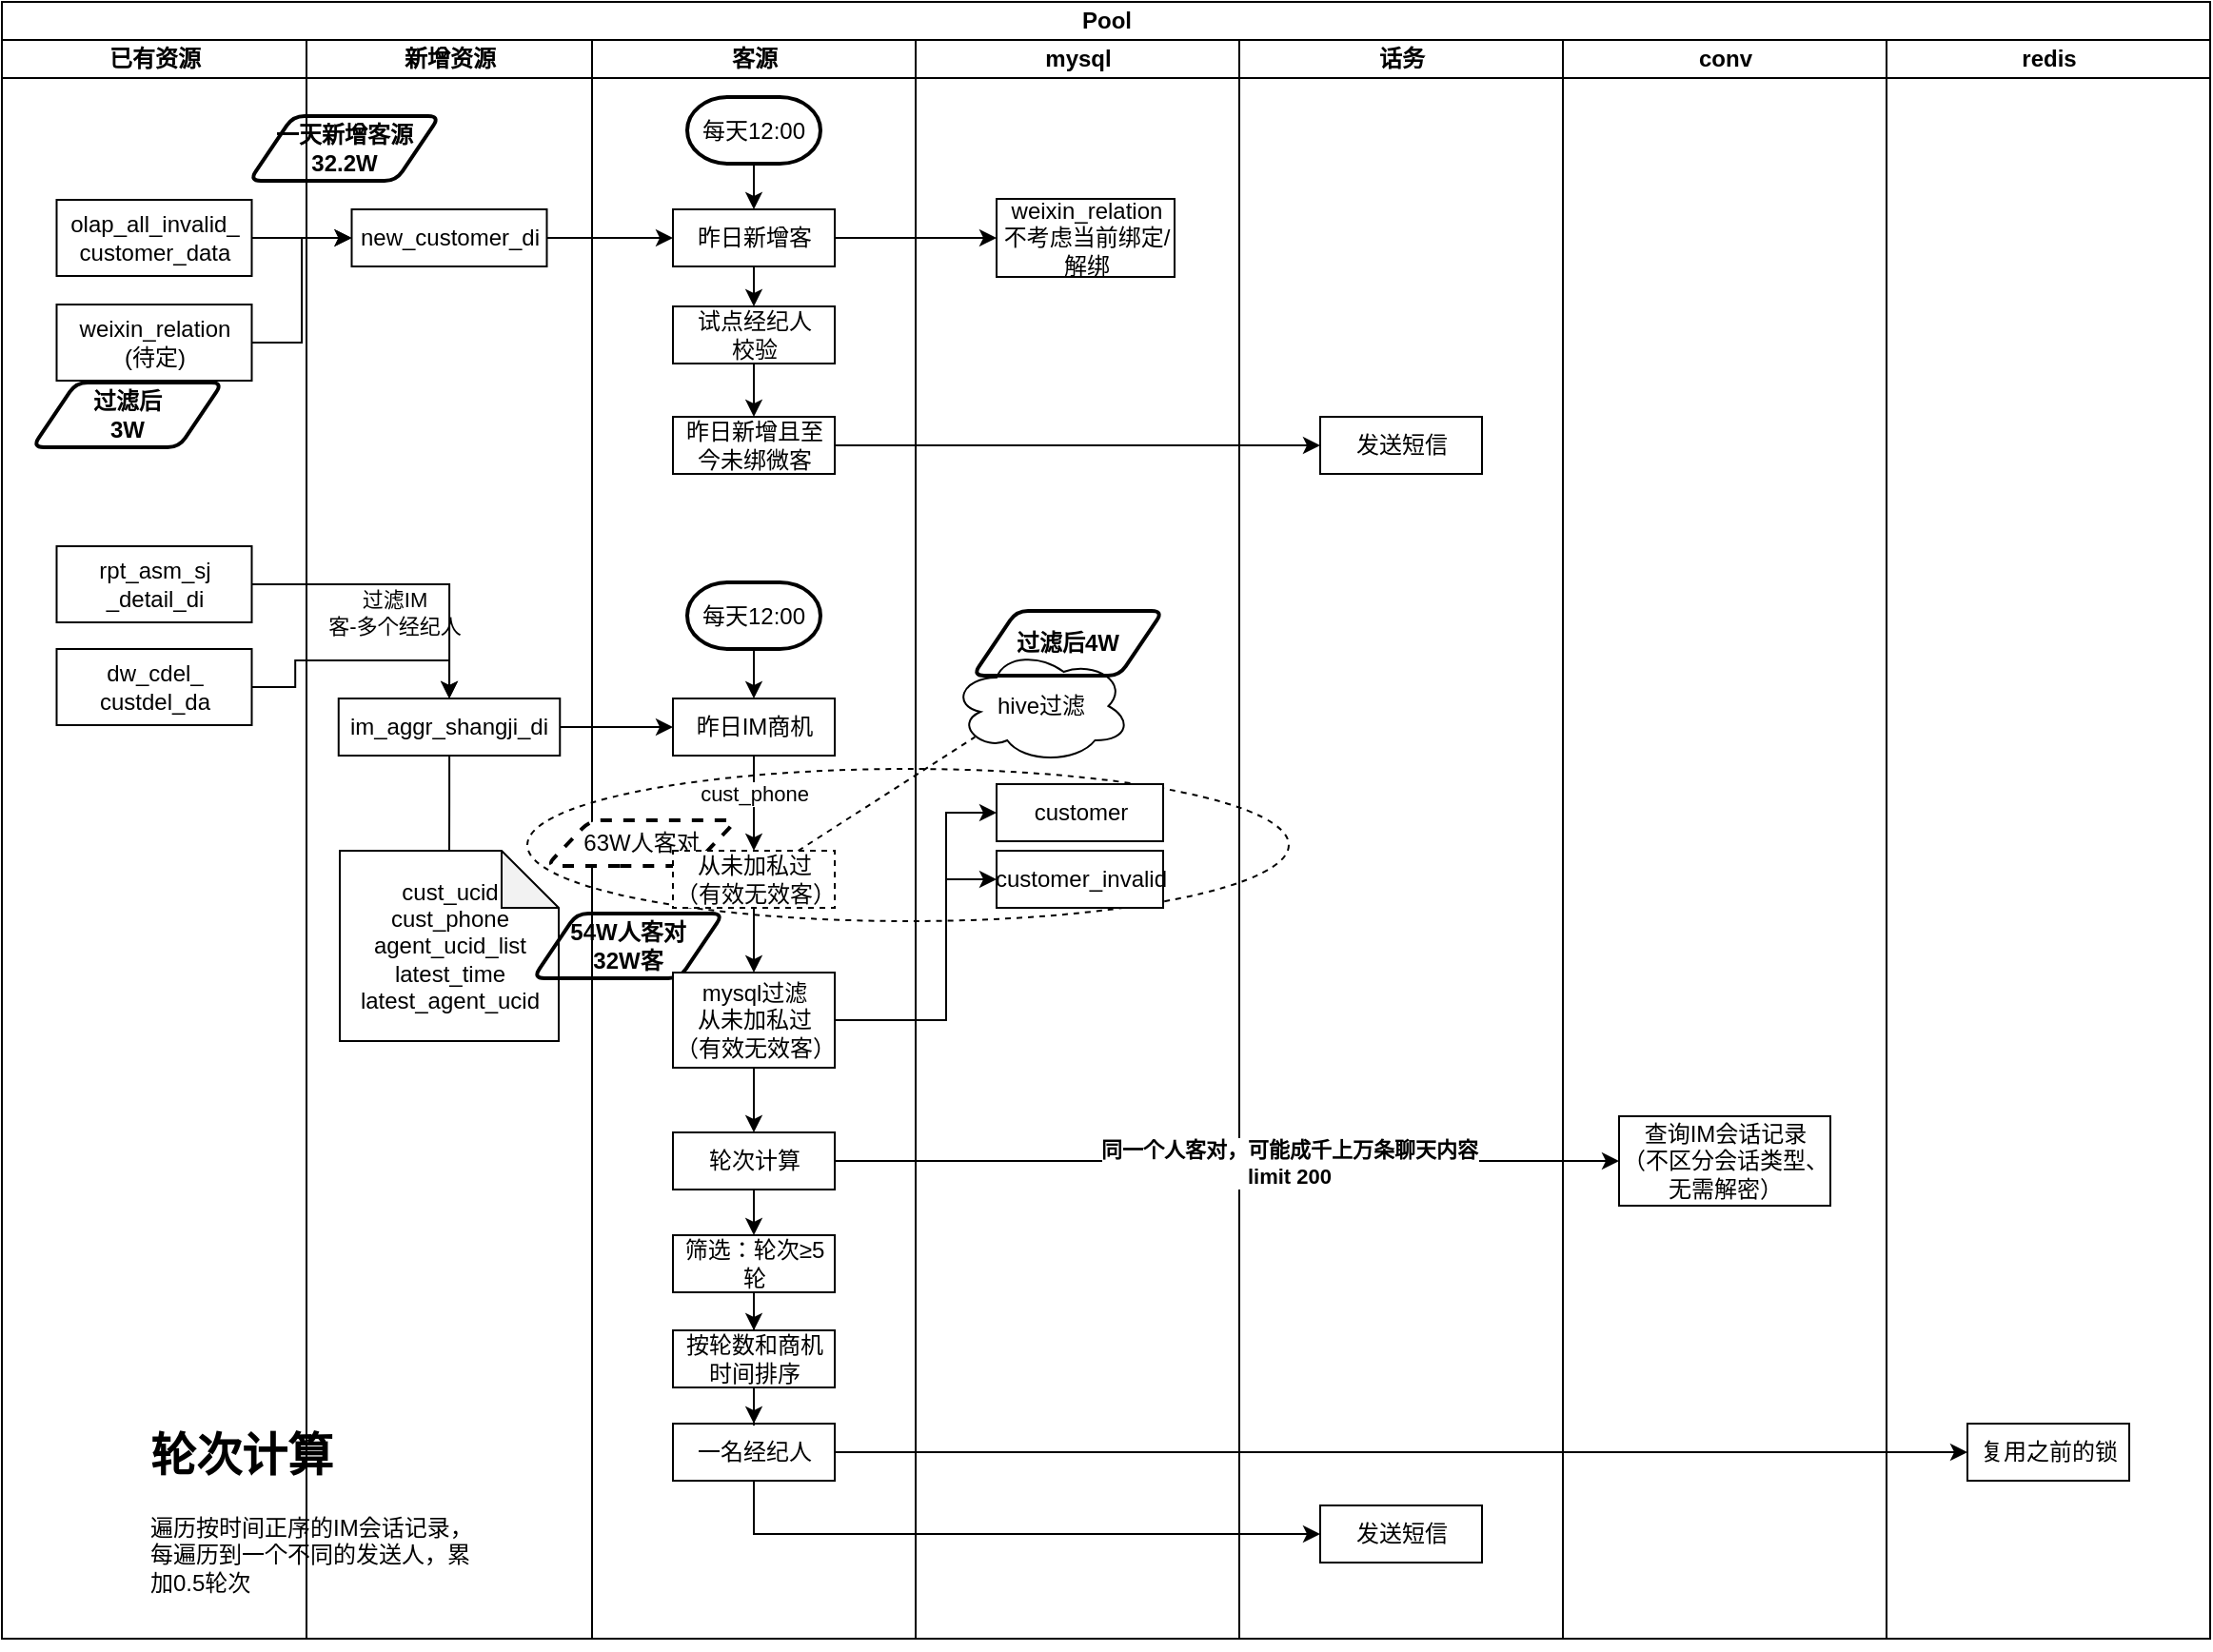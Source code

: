 <mxfile version="24.6.5" type="github">
  <diagram name="第 1 页" id="zzoMLaYJgZ_6w3f55oP_">
    <mxGraphModel dx="1434" dy="756" grid="1" gridSize="10" guides="1" tooltips="1" connect="1" arrows="1" fold="1" page="1" pageScale="1" pageWidth="827" pageHeight="1169" math="0" shadow="0">
      <root>
        <mxCell id="0" />
        <mxCell id="1" parent="0" />
        <mxCell id="JoWzsIIH0mBIpSpsmLhF-4" value="&lt;h1 style=&quot;margin-top: 0px;&quot;&gt;轮次计算&lt;/h1&gt;&lt;p&gt;遍历按时间正序的IM会话记录，每遍历到一个不同的发送人，累加0.5轮次&lt;/p&gt;" style="text;html=1;whiteSpace=wrap;overflow=hidden;rounded=0;movable=1;resizable=1;rotatable=1;deletable=1;editable=1;locked=0;connectable=1;" vertex="1" parent="1">
          <mxGeometry x="310" y="853" width="180" height="120" as="geometry" />
        </mxCell>
        <mxCell id="JoWzsIIH0mBIpSpsmLhF-8" value="" style="ellipse;whiteSpace=wrap;html=1;fillColor=none;dashed=1;" vertex="1" parent="1">
          <mxGeometry x="510" y="513" width="400" height="80" as="geometry" />
        </mxCell>
        <mxCell id="J_oKU9sIPk25eqEcuQ5v-1" value="Pool" style="swimlane;childLayout=stackLayout;resizeParent=1;resizeParentMax=0;startSize=20;html=1;" parent="1" vertex="1">
          <mxGeometry x="234" y="110" width="1160" height="860" as="geometry" />
        </mxCell>
        <mxCell id="J_oKU9sIPk25eqEcuQ5v-2" value="已有资源" style="swimlane;startSize=20;html=1;" parent="J_oKU9sIPk25eqEcuQ5v-1" vertex="1">
          <mxGeometry y="20" width="160" height="840" as="geometry" />
        </mxCell>
        <mxCell id="J_oKU9sIPk25eqEcuQ5v-27" value="rpt_asm_sj&lt;div&gt;_detail_di&lt;/div&gt;" style="rounded=0;whiteSpace=wrap;html=1;" parent="J_oKU9sIPk25eqEcuQ5v-2" vertex="1">
          <mxGeometry x="28.75" y="266" width="102.5" height="40" as="geometry" />
        </mxCell>
        <mxCell id="JoWzsIIH0mBIpSpsmLhF-5" value="dw_cdel_&lt;div&gt;custdel_da&lt;/div&gt;" style="rounded=0;whiteSpace=wrap;html=1;" vertex="1" parent="J_oKU9sIPk25eqEcuQ5v-2">
          <mxGeometry x="28.75" y="320" width="102.5" height="40" as="geometry" />
        </mxCell>
        <mxCell id="JoWzsIIH0mBIpSpsmLhF-25" value="过滤后&lt;div&gt;3W&lt;/div&gt;" style="shape=parallelogram;html=1;strokeWidth=2;perimeter=parallelogramPerimeter;whiteSpace=wrap;rounded=1;arcSize=12;size=0.23;fillColor=none;fontStyle=1" vertex="1" parent="J_oKU9sIPk25eqEcuQ5v-2">
          <mxGeometry x="16" y="180" width="100" height="34" as="geometry" />
        </mxCell>
        <mxCell id="J_oKU9sIPk25eqEcuQ5v-3" value="新增资源" style="swimlane;startSize=20;html=1;" parent="J_oKU9sIPk25eqEcuQ5v-1" vertex="1">
          <mxGeometry x="160" y="20" width="150" height="840" as="geometry" />
        </mxCell>
        <mxCell id="JoWzsIIH0mBIpSpsmLhF-1" style="edgeStyle=orthogonalEdgeStyle;rounded=0;orthogonalLoop=1;jettySize=auto;html=1;endArrow=none;endFill=0;" edge="1" parent="J_oKU9sIPk25eqEcuQ5v-3" source="J_oKU9sIPk25eqEcuQ5v-39" target="J_oKU9sIPk25eqEcuQ5v-63">
          <mxGeometry relative="1" as="geometry" />
        </mxCell>
        <mxCell id="J_oKU9sIPk25eqEcuQ5v-39" value="im_aggr_shangji_di" style="rounded=0;whiteSpace=wrap;html=1;" parent="J_oKU9sIPk25eqEcuQ5v-3" vertex="1">
          <mxGeometry x="16.88" y="346" width="116.25" height="30" as="geometry" />
        </mxCell>
        <mxCell id="J_oKU9sIPk25eqEcuQ5v-63" value="cust_ucid&lt;div&gt;cust_phone&lt;/div&gt;&lt;div&gt;agent_ucid_list&lt;/div&gt;&lt;div&gt;latest_time&lt;/div&gt;&lt;div&gt;latest_agent_ucid&lt;/div&gt;" style="shape=note;whiteSpace=wrap;html=1;backgroundOutline=1;darkOpacity=0.05;" parent="J_oKU9sIPk25eqEcuQ5v-3" vertex="1">
          <mxGeometry x="17.5" y="426" width="115" height="100" as="geometry" />
        </mxCell>
        <mxCell id="JoWzsIIH0mBIpSpsmLhF-21" value="一天新增客源&lt;div&gt;32.2W&lt;/div&gt;" style="shape=parallelogram;html=1;strokeWidth=2;perimeter=parallelogramPerimeter;whiteSpace=wrap;rounded=1;arcSize=12;size=0.23;fillColor=none;fontStyle=1" vertex="1" parent="J_oKU9sIPk25eqEcuQ5v-3">
          <mxGeometry x="-30" y="40" width="100" height="34" as="geometry" />
        </mxCell>
        <mxCell id="J_oKU9sIPk25eqEcuQ5v-4" value="客源" style="swimlane;startSize=20;html=1;" parent="J_oKU9sIPk25eqEcuQ5v-1" vertex="1">
          <mxGeometry x="310" y="20" width="170" height="840" as="geometry" />
        </mxCell>
        <mxCell id="JoWzsIIH0mBIpSpsmLhF-3" value="63W人客对" style="shape=parallelogram;html=1;strokeWidth=2;perimeter=parallelogramPerimeter;whiteSpace=wrap;rounded=1;arcSize=12;size=0.23;dashed=1;" vertex="1" parent="J_oKU9sIPk25eqEcuQ5v-4">
          <mxGeometry x="-24" y="410" width="100" height="24" as="geometry" />
        </mxCell>
        <mxCell id="J_oKU9sIPk25eqEcuQ5v-20" value="每天12:00" style="strokeWidth=2;html=1;shape=mxgraph.flowchart.terminator;whiteSpace=wrap;" parent="J_oKU9sIPk25eqEcuQ5v-4" vertex="1">
          <mxGeometry x="50" y="30" width="70" height="35" as="geometry" />
        </mxCell>
        <mxCell id="J_oKU9sIPk25eqEcuQ5v-43" style="edgeStyle=orthogonalEdgeStyle;rounded=0;orthogonalLoop=1;jettySize=auto;html=1;" parent="J_oKU9sIPk25eqEcuQ5v-4" source="J_oKU9sIPk25eqEcuQ5v-29" target="J_oKU9sIPk25eqEcuQ5v-32" edge="1">
          <mxGeometry relative="1" as="geometry" />
        </mxCell>
        <mxCell id="J_oKU9sIPk25eqEcuQ5v-29" value="每天12:00" style="strokeWidth=2;html=1;shape=mxgraph.flowchart.terminator;whiteSpace=wrap;" parent="J_oKU9sIPk25eqEcuQ5v-4" vertex="1">
          <mxGeometry x="50" y="285" width="70" height="35" as="geometry" />
        </mxCell>
        <mxCell id="J_oKU9sIPk25eqEcuQ5v-37" style="edgeStyle=orthogonalEdgeStyle;rounded=0;orthogonalLoop=1;jettySize=auto;html=1;" parent="J_oKU9sIPk25eqEcuQ5v-4" source="J_oKU9sIPk25eqEcuQ5v-32" target="J_oKU9sIPk25eqEcuQ5v-36" edge="1">
          <mxGeometry relative="1" as="geometry" />
        </mxCell>
        <mxCell id="J_oKU9sIPk25eqEcuQ5v-38" value="cust_phone" style="edgeLabel;html=1;align=center;verticalAlign=middle;resizable=0;points=[];" parent="J_oKU9sIPk25eqEcuQ5v-37" vertex="1" connectable="0">
          <mxGeometry x="-0.36" y="-4" relative="1" as="geometry">
            <mxPoint x="4" y="4" as="offset" />
          </mxGeometry>
        </mxCell>
        <mxCell id="J_oKU9sIPk25eqEcuQ5v-32" value="昨日IM商机" style="rounded=0;whiteSpace=wrap;html=1;" parent="J_oKU9sIPk25eqEcuQ5v-4" vertex="1">
          <mxGeometry x="42.5" y="346" width="85" height="30" as="geometry" />
        </mxCell>
        <mxCell id="JoWzsIIH0mBIpSpsmLhF-12" style="edgeStyle=orthogonalEdgeStyle;rounded=0;orthogonalLoop=1;jettySize=auto;html=1;" edge="1" parent="J_oKU9sIPk25eqEcuQ5v-4" source="J_oKU9sIPk25eqEcuQ5v-36" target="JoWzsIIH0mBIpSpsmLhF-11">
          <mxGeometry relative="1" as="geometry" />
        </mxCell>
        <mxCell id="J_oKU9sIPk25eqEcuQ5v-36" value="从未加私过&lt;div&gt;（有效无效客）&lt;/div&gt;" style="rounded=0;whiteSpace=wrap;html=1;dashed=1;" parent="J_oKU9sIPk25eqEcuQ5v-4" vertex="1">
          <mxGeometry x="42.5" y="426" width="85" height="30" as="geometry" />
        </mxCell>
        <mxCell id="J_oKU9sIPk25eqEcuQ5v-58" value="一名经纪人" style="rounded=0;whiteSpace=wrap;html=1;" parent="J_oKU9sIPk25eqEcuQ5v-4" vertex="1">
          <mxGeometry x="42.5" y="727" width="85" height="30" as="geometry" />
        </mxCell>
        <mxCell id="JoWzsIIH0mBIpSpsmLhF-10" value="&lt;div&gt;54W人客对&lt;/div&gt;32W客" style="shape=parallelogram;html=1;strokeWidth=2;perimeter=parallelogramPerimeter;whiteSpace=wrap;rounded=1;arcSize=12;size=0.23;fillColor=none;fontStyle=1" vertex="1" parent="J_oKU9sIPk25eqEcuQ5v-4">
          <mxGeometry x="-31" y="459" width="100" height="34" as="geometry" />
        </mxCell>
        <mxCell id="JoWzsIIH0mBIpSpsmLhF-11" value="mysql过滤&lt;div&gt;从未加私过&lt;div&gt;（有效无效客）&lt;/div&gt;&lt;/div&gt;" style="rounded=0;whiteSpace=wrap;html=1;" vertex="1" parent="J_oKU9sIPk25eqEcuQ5v-4">
          <mxGeometry x="42.5" y="490" width="85" height="50" as="geometry" />
        </mxCell>
        <mxCell id="JoWzsIIH0mBIpSpsmLhF-22" value="试点经纪人&lt;div&gt;校验&lt;/div&gt;" style="rounded=0;whiteSpace=wrap;html=1;" vertex="1" parent="J_oKU9sIPk25eqEcuQ5v-4">
          <mxGeometry x="42.5" y="140" width="85" height="30" as="geometry" />
        </mxCell>
        <mxCell id="J_oKU9sIPk25eqEcuQ5v-62" style="edgeStyle=orthogonalEdgeStyle;rounded=0;orthogonalLoop=1;jettySize=auto;html=1;entryX=0;entryY=0.5;entryDx=0;entryDy=0;" parent="J_oKU9sIPk25eqEcuQ5v-1" source="J_oKU9sIPk25eqEcuQ5v-58" target="JoWzsIIH0mBIpSpsmLhF-19" edge="1">
          <mxGeometry relative="1" as="geometry" />
        </mxCell>
        <mxCell id="J_oKU9sIPk25eqEcuQ5v-6" value="mysql" style="swimlane;startSize=20;html=1;" parent="J_oKU9sIPk25eqEcuQ5v-1" vertex="1">
          <mxGeometry x="480" y="20" width="170" height="840" as="geometry" />
        </mxCell>
        <mxCell id="J_oKU9sIPk25eqEcuQ5v-44" value="customer" style="rounded=0;whiteSpace=wrap;html=1;" parent="J_oKU9sIPk25eqEcuQ5v-6" vertex="1">
          <mxGeometry x="42.5" y="391" width="87.5" height="30" as="geometry" />
        </mxCell>
        <mxCell id="J_oKU9sIPk25eqEcuQ5v-45" value="customer_invalid" style="rounded=0;whiteSpace=wrap;html=1;" parent="J_oKU9sIPk25eqEcuQ5v-6" vertex="1">
          <mxGeometry x="42.5" y="426" width="87.5" height="30" as="geometry" />
        </mxCell>
        <mxCell id="JoWzsIIH0mBIpSpsmLhF-16" value="hive过滤" style="ellipse;shape=cloud;whiteSpace=wrap;html=1;" vertex="1" parent="J_oKU9sIPk25eqEcuQ5v-6">
          <mxGeometry x="19" y="320" width="94" height="60" as="geometry" />
        </mxCell>
        <mxCell id="J_oKU9sIPk25eqEcuQ5v-7" value="weixin_relation&lt;div&gt;不考虑当前绑定/解绑&lt;/div&gt;" style="rounded=0;whiteSpace=wrap;html=1;" parent="J_oKU9sIPk25eqEcuQ5v-6" vertex="1">
          <mxGeometry x="42.5" y="83.5" width="93.5" height="41" as="geometry" />
        </mxCell>
        <mxCell id="JoWzsIIH0mBIpSpsmLhF-26" value="过滤后4W" style="shape=parallelogram;html=1;strokeWidth=2;perimeter=parallelogramPerimeter;whiteSpace=wrap;rounded=1;arcSize=12;size=0.23;fillColor=none;fontStyle=1" vertex="1" parent="J_oKU9sIPk25eqEcuQ5v-6">
          <mxGeometry x="30" y="300" width="100" height="34" as="geometry" />
        </mxCell>
        <mxCell id="J_oKU9sIPk25eqEcuQ5v-23" value="话务" style="swimlane;startSize=20;html=1;" parent="J_oKU9sIPk25eqEcuQ5v-1" vertex="1">
          <mxGeometry x="650" y="20" width="170" height="840" as="geometry" />
        </mxCell>
        <mxCell id="J_oKU9sIPk25eqEcuQ5v-24" value="发送短信" style="rounded=0;whiteSpace=wrap;html=1;" parent="J_oKU9sIPk25eqEcuQ5v-23" vertex="1">
          <mxGeometry x="42.5" y="198" width="85" height="30" as="geometry" />
        </mxCell>
        <mxCell id="J_oKU9sIPk25eqEcuQ5v-61" value="发送短信" style="rounded=0;whiteSpace=wrap;html=1;" parent="J_oKU9sIPk25eqEcuQ5v-23" vertex="1">
          <mxGeometry x="42.5" y="770" width="85" height="30" as="geometry" />
        </mxCell>
        <mxCell id="J_oKU9sIPk25eqEcuQ5v-35" value="conv" style="swimlane;startSize=20;html=1;" parent="J_oKU9sIPk25eqEcuQ5v-1" vertex="1">
          <mxGeometry x="820" y="20" width="170" height="840" as="geometry" />
        </mxCell>
        <mxCell id="J_oKU9sIPk25eqEcuQ5v-55" value="查询IM会话记录（不区分会话类型、无需解密）" style="rounded=0;whiteSpace=wrap;html=1;" parent="J_oKU9sIPk25eqEcuQ5v-35" vertex="1">
          <mxGeometry x="29.5" y="565.5" width="111" height="47" as="geometry" />
        </mxCell>
        <mxCell id="JoWzsIIH0mBIpSpsmLhF-18" value="redis" style="swimlane;startSize=20;html=1;" vertex="1" parent="J_oKU9sIPk25eqEcuQ5v-1">
          <mxGeometry x="990" y="20" width="170" height="840" as="geometry" />
        </mxCell>
        <mxCell id="JoWzsIIH0mBIpSpsmLhF-19" value="复用之前的锁" style="rounded=0;whiteSpace=wrap;html=1;" vertex="1" parent="JoWzsIIH0mBIpSpsmLhF-18">
          <mxGeometry x="42.5" y="727" width="85" height="30" as="geometry" />
        </mxCell>
        <mxCell id="J_oKU9sIPk25eqEcuQ5v-41" style="edgeStyle=orthogonalEdgeStyle;rounded=0;orthogonalLoop=1;jettySize=auto;html=1;entryX=0;entryY=0.5;entryDx=0;entryDy=0;" parent="J_oKU9sIPk25eqEcuQ5v-1" source="J_oKU9sIPk25eqEcuQ5v-39" target="J_oKU9sIPk25eqEcuQ5v-32" edge="1">
          <mxGeometry relative="1" as="geometry">
            <mxPoint x="352.5" y="382" as="targetPoint" />
          </mxGeometry>
        </mxCell>
        <mxCell id="J_oKU9sIPk25eqEcuQ5v-40" style="edgeStyle=orthogonalEdgeStyle;rounded=0;orthogonalLoop=1;jettySize=auto;html=1;exitX=1;exitY=0.5;exitDx=0;exitDy=0;" parent="J_oKU9sIPk25eqEcuQ5v-1" source="J_oKU9sIPk25eqEcuQ5v-27" target="J_oKU9sIPk25eqEcuQ5v-39" edge="1">
          <mxGeometry relative="1" as="geometry">
            <mxPoint x="235.1" y="321" as="sourcePoint" />
          </mxGeometry>
        </mxCell>
        <mxCell id="J_oKU9sIPk25eqEcuQ5v-42" value="过滤IM&lt;div&gt;客-多个经纪人&lt;/div&gt;" style="edgeLabel;html=1;align=center;verticalAlign=middle;resizable=0;points=[];labelBackgroundColor=none;" parent="J_oKU9sIPk25eqEcuQ5v-40" vertex="1" connectable="0">
          <mxGeometry x="-0.739" relative="1" as="geometry">
            <mxPoint x="53" y="15" as="offset" />
          </mxGeometry>
        </mxCell>
        <mxCell id="JoWzsIIH0mBIpSpsmLhF-6" style="edgeStyle=orthogonalEdgeStyle;rounded=0;orthogonalLoop=1;jettySize=auto;html=1;entryX=0.5;entryY=0;entryDx=0;entryDy=0;" edge="1" parent="J_oKU9sIPk25eqEcuQ5v-1" source="JoWzsIIH0mBIpSpsmLhF-5" target="J_oKU9sIPk25eqEcuQ5v-39">
          <mxGeometry relative="1" as="geometry" />
        </mxCell>
        <mxCell id="JoWzsIIH0mBIpSpsmLhF-14" style="edgeStyle=orthogonalEdgeStyle;rounded=0;orthogonalLoop=1;jettySize=auto;html=1;entryX=0;entryY=0.5;entryDx=0;entryDy=0;" edge="1" parent="J_oKU9sIPk25eqEcuQ5v-1" source="JoWzsIIH0mBIpSpsmLhF-11" target="J_oKU9sIPk25eqEcuQ5v-44">
          <mxGeometry relative="1" as="geometry">
            <Array as="points">
              <mxPoint x="496" y="535" />
              <mxPoint x="496" y="426" />
            </Array>
          </mxGeometry>
        </mxCell>
        <mxCell id="JoWzsIIH0mBIpSpsmLhF-15" style="edgeStyle=orthogonalEdgeStyle;rounded=0;orthogonalLoop=1;jettySize=auto;html=1;entryX=0;entryY=0.5;entryDx=0;entryDy=0;" edge="1" parent="J_oKU9sIPk25eqEcuQ5v-1" source="JoWzsIIH0mBIpSpsmLhF-11" target="J_oKU9sIPk25eqEcuQ5v-45">
          <mxGeometry relative="1" as="geometry">
            <Array as="points">
              <mxPoint x="496" y="535" />
              <mxPoint x="496" y="461" />
            </Array>
          </mxGeometry>
        </mxCell>
        <mxCell id="JoWzsIIH0mBIpSpsmLhF-17" style="rounded=0;orthogonalLoop=1;jettySize=auto;html=1;entryX=0.13;entryY=0.77;entryDx=0;entryDy=0;entryPerimeter=0;dashed=1;endArrow=none;endFill=0;" edge="1" parent="J_oKU9sIPk25eqEcuQ5v-1" source="J_oKU9sIPk25eqEcuQ5v-36" target="JoWzsIIH0mBIpSpsmLhF-16">
          <mxGeometry relative="1" as="geometry" />
        </mxCell>
        <mxCell id="JoWzsIIH0mBIpSpsmLhF-20" style="edgeStyle=orthogonalEdgeStyle;rounded=0;orthogonalLoop=1;jettySize=auto;html=1;entryX=0;entryY=0.5;entryDx=0;entryDy=0;exitX=0.5;exitY=1;exitDx=0;exitDy=0;" edge="1" parent="J_oKU9sIPk25eqEcuQ5v-1" source="J_oKU9sIPk25eqEcuQ5v-58" target="J_oKU9sIPk25eqEcuQ5v-61">
          <mxGeometry relative="1" as="geometry" />
        </mxCell>
        <mxCell id="J_oKU9sIPk25eqEcuQ5v-14" value="olap_all_invalid_&lt;div&gt;customer_data&lt;/div&gt;" style="rounded=0;whiteSpace=wrap;html=1;" parent="1" vertex="1">
          <mxGeometry x="262.75" y="214" width="102.5" height="40" as="geometry" />
        </mxCell>
        <mxCell id="J_oKU9sIPk25eqEcuQ5v-18" value="weixin_relation&lt;div&gt;(待定)&lt;/div&gt;" style="rounded=0;whiteSpace=wrap;html=1;" parent="1" vertex="1">
          <mxGeometry x="262.75" y="269" width="102.5" height="40" as="geometry" />
        </mxCell>
        <mxCell id="J_oKU9sIPk25eqEcuQ5v-13" value="new_customer_di" style="rounded=0;whiteSpace=wrap;html=1;" parent="1" vertex="1">
          <mxGeometry x="417.75" y="219" width="102.5" height="30" as="geometry" />
        </mxCell>
        <mxCell id="JoWzsIIH0mBIpSpsmLhF-23" style="edgeStyle=orthogonalEdgeStyle;rounded=0;orthogonalLoop=1;jettySize=auto;html=1;" edge="1" parent="1" source="J_oKU9sIPk25eqEcuQ5v-5" target="JoWzsIIH0mBIpSpsmLhF-22">
          <mxGeometry relative="1" as="geometry" />
        </mxCell>
        <mxCell id="J_oKU9sIPk25eqEcuQ5v-5" value="昨日新增客" style="rounded=0;whiteSpace=wrap;html=1;" parent="1" vertex="1">
          <mxGeometry x="586.5" y="219" width="85" height="30" as="geometry" />
        </mxCell>
        <mxCell id="J_oKU9sIPk25eqEcuQ5v-25" style="edgeStyle=orthogonalEdgeStyle;rounded=0;orthogonalLoop=1;jettySize=auto;html=1;" parent="1" source="J_oKU9sIPk25eqEcuQ5v-9" target="J_oKU9sIPk25eqEcuQ5v-24" edge="1">
          <mxGeometry relative="1" as="geometry" />
        </mxCell>
        <mxCell id="J_oKU9sIPk25eqEcuQ5v-9" value="昨日新增且至今未绑微客" style="rounded=0;whiteSpace=wrap;html=1;" parent="1" vertex="1">
          <mxGeometry x="586.5" y="328" width="85" height="30" as="geometry" />
        </mxCell>
        <mxCell id="J_oKU9sIPk25eqEcuQ5v-10" style="edgeStyle=orthogonalEdgeStyle;rounded=0;orthogonalLoop=1;jettySize=auto;html=1;" parent="1" source="J_oKU9sIPk25eqEcuQ5v-5" target="J_oKU9sIPk25eqEcuQ5v-7" edge="1">
          <mxGeometry relative="1" as="geometry" />
        </mxCell>
        <mxCell id="J_oKU9sIPk25eqEcuQ5v-16" style="edgeStyle=orthogonalEdgeStyle;rounded=0;orthogonalLoop=1;jettySize=auto;html=1;" parent="1" source="J_oKU9sIPk25eqEcuQ5v-14" target="J_oKU9sIPk25eqEcuQ5v-13" edge="1">
          <mxGeometry relative="1" as="geometry" />
        </mxCell>
        <mxCell id="J_oKU9sIPk25eqEcuQ5v-17" style="edgeStyle=orthogonalEdgeStyle;rounded=0;orthogonalLoop=1;jettySize=auto;html=1;" parent="1" source="J_oKU9sIPk25eqEcuQ5v-13" target="J_oKU9sIPk25eqEcuQ5v-5" edge="1">
          <mxGeometry relative="1" as="geometry" />
        </mxCell>
        <mxCell id="J_oKU9sIPk25eqEcuQ5v-19" style="edgeStyle=orthogonalEdgeStyle;rounded=0;orthogonalLoop=1;jettySize=auto;html=1;entryX=0;entryY=0.5;entryDx=0;entryDy=0;" parent="1" source="J_oKU9sIPk25eqEcuQ5v-18" target="J_oKU9sIPk25eqEcuQ5v-13" edge="1">
          <mxGeometry relative="1" as="geometry" />
        </mxCell>
        <mxCell id="J_oKU9sIPk25eqEcuQ5v-22" style="edgeStyle=orthogonalEdgeStyle;rounded=0;orthogonalLoop=1;jettySize=auto;html=1;" parent="1" source="J_oKU9sIPk25eqEcuQ5v-20" target="J_oKU9sIPk25eqEcuQ5v-5" edge="1">
          <mxGeometry relative="1" as="geometry" />
        </mxCell>
        <mxCell id="J_oKU9sIPk25eqEcuQ5v-48" value="轮次≥5轮" style="rounded=0;whiteSpace=wrap;html=1;" parent="1" vertex="1">
          <mxGeometry x="586.5" y="758" width="85" height="30" as="geometry" />
        </mxCell>
        <mxCell id="J_oKU9sIPk25eqEcuQ5v-59" style="edgeStyle=orthogonalEdgeStyle;rounded=0;orthogonalLoop=1;jettySize=auto;html=1;" parent="1" source="J_oKU9sIPk25eqEcuQ5v-50" target="J_oKU9sIPk25eqEcuQ5v-58" edge="1">
          <mxGeometry relative="1" as="geometry" />
        </mxCell>
        <mxCell id="J_oKU9sIPk25eqEcuQ5v-50" value="按轮数和商机时间排序" style="rounded=0;whiteSpace=wrap;html=1;" parent="1" vertex="1">
          <mxGeometry x="586.5" y="808" width="85" height="30" as="geometry" />
        </mxCell>
        <mxCell id="J_oKU9sIPk25eqEcuQ5v-52" style="edgeStyle=orthogonalEdgeStyle;rounded=0;orthogonalLoop=1;jettySize=auto;html=1;" parent="1" source="J_oKU9sIPk25eqEcuQ5v-49" target="J_oKU9sIPk25eqEcuQ5v-50" edge="1">
          <mxGeometry relative="1" as="geometry" />
        </mxCell>
        <mxCell id="J_oKU9sIPk25eqEcuQ5v-49" value="筛选：轮次≥5轮" style="rounded=0;whiteSpace=wrap;html=1;" parent="1" vertex="1">
          <mxGeometry x="586.5" y="758" width="85" height="30" as="geometry" />
        </mxCell>
        <mxCell id="J_oKU9sIPk25eqEcuQ5v-56" style="edgeStyle=orthogonalEdgeStyle;rounded=0;orthogonalLoop=1;jettySize=auto;html=1;" parent="1" source="J_oKU9sIPk25eqEcuQ5v-53" target="J_oKU9sIPk25eqEcuQ5v-55" edge="1">
          <mxGeometry relative="1" as="geometry" />
        </mxCell>
        <mxCell id="JoWzsIIH0mBIpSpsmLhF-9" value="同一个人客对，可能成千上万条聊天内容&lt;div&gt;limit 200&lt;/div&gt;" style="edgeLabel;html=1;align=center;verticalAlign=middle;resizable=0;points=[];fontStyle=1" vertex="1" connectable="0" parent="J_oKU9sIPk25eqEcuQ5v-56">
          <mxGeometry x="0.153" y="-1" relative="1" as="geometry">
            <mxPoint x="1" as="offset" />
          </mxGeometry>
        </mxCell>
        <mxCell id="J_oKU9sIPk25eqEcuQ5v-60" style="edgeStyle=orthogonalEdgeStyle;rounded=0;orthogonalLoop=1;jettySize=auto;html=1;" parent="1" source="J_oKU9sIPk25eqEcuQ5v-53" target="J_oKU9sIPk25eqEcuQ5v-49" edge="1">
          <mxGeometry relative="1" as="geometry" />
        </mxCell>
        <mxCell id="J_oKU9sIPk25eqEcuQ5v-53" value="轮次计算" style="rounded=0;whiteSpace=wrap;html=1;" parent="1" vertex="1">
          <mxGeometry x="586.5" y="704" width="85" height="30" as="geometry" />
        </mxCell>
        <mxCell id="JoWzsIIH0mBIpSpsmLhF-13" style="edgeStyle=orthogonalEdgeStyle;rounded=0;orthogonalLoop=1;jettySize=auto;html=1;" edge="1" parent="1" source="JoWzsIIH0mBIpSpsmLhF-11" target="J_oKU9sIPk25eqEcuQ5v-53">
          <mxGeometry relative="1" as="geometry" />
        </mxCell>
        <mxCell id="JoWzsIIH0mBIpSpsmLhF-24" style="edgeStyle=orthogonalEdgeStyle;rounded=0;orthogonalLoop=1;jettySize=auto;html=1;" edge="1" parent="1" source="JoWzsIIH0mBIpSpsmLhF-22" target="J_oKU9sIPk25eqEcuQ5v-9">
          <mxGeometry relative="1" as="geometry" />
        </mxCell>
      </root>
    </mxGraphModel>
  </diagram>
</mxfile>
